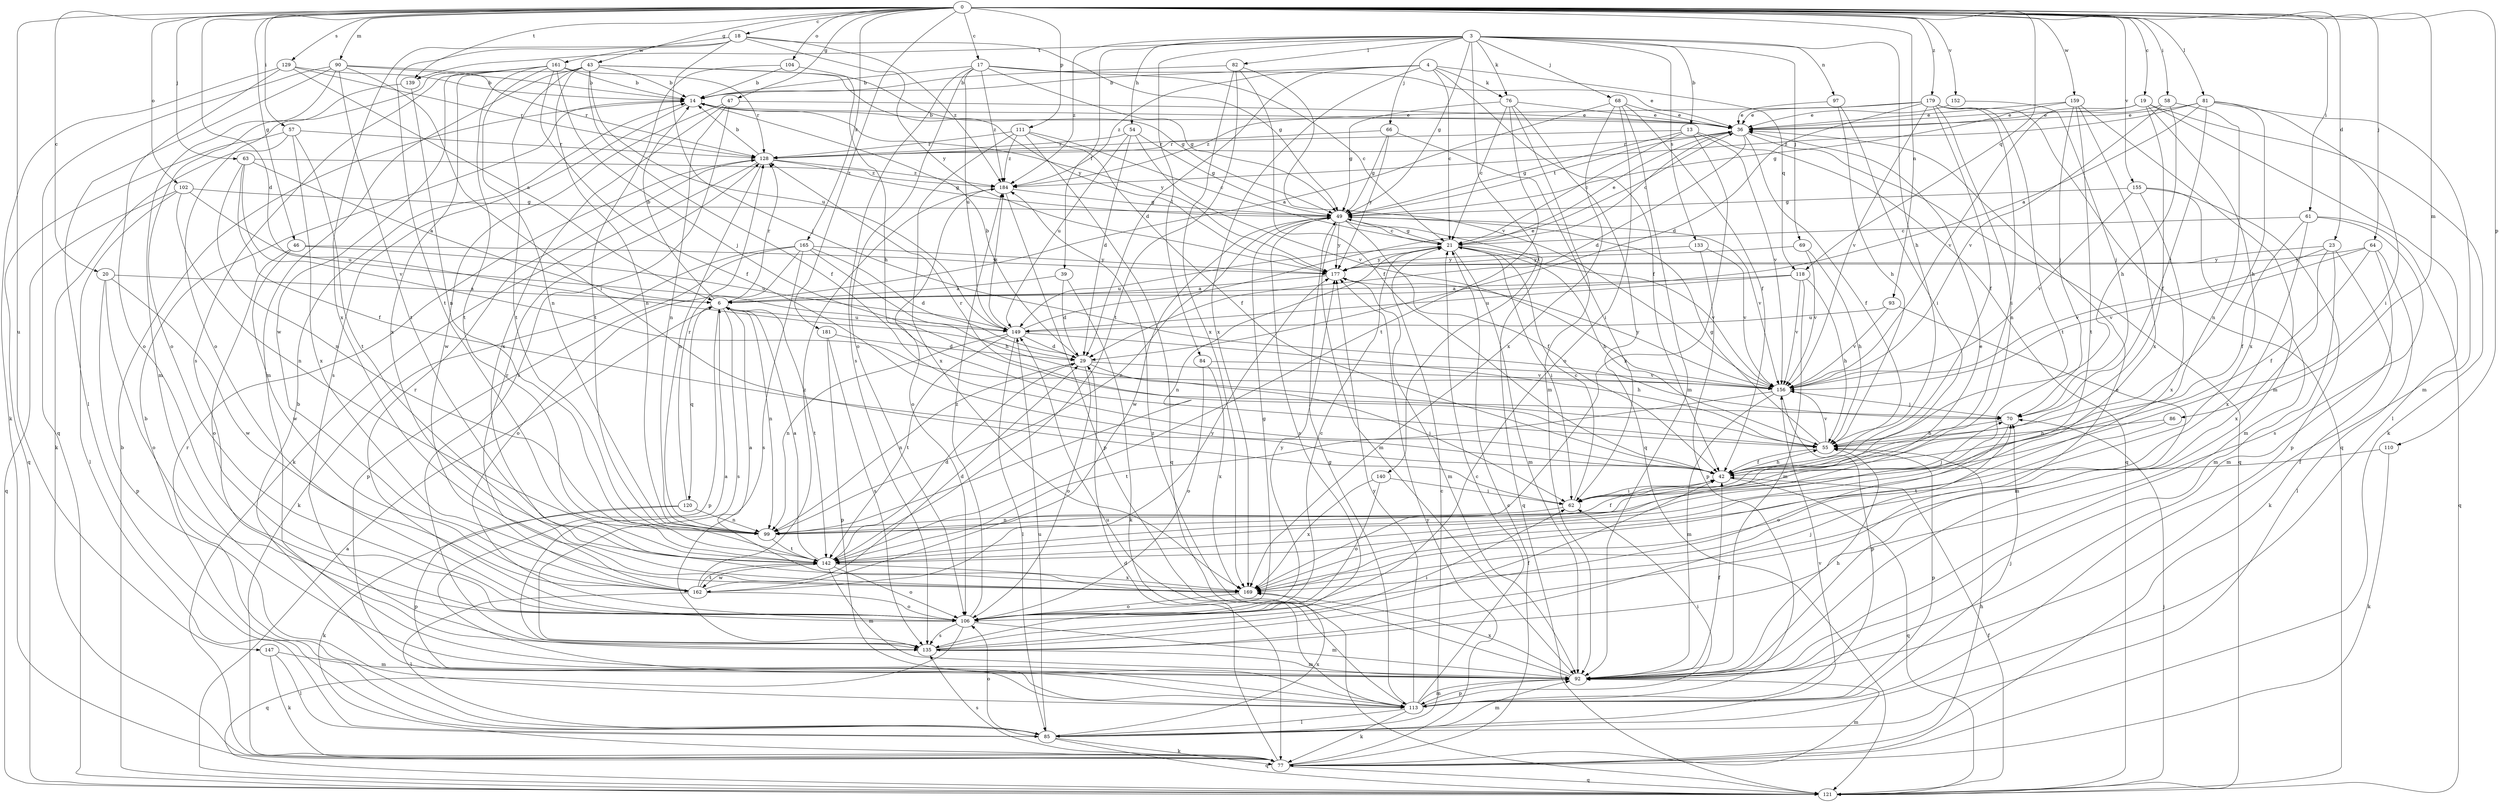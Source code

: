 strict digraph  {
0;
3;
4;
6;
13;
14;
17;
18;
19;
20;
21;
23;
29;
36;
39;
42;
43;
46;
47;
49;
54;
55;
57;
58;
61;
62;
63;
64;
66;
68;
69;
70;
76;
77;
81;
82;
84;
85;
86;
90;
92;
93;
97;
99;
102;
104;
106;
110;
111;
113;
118;
120;
121;
128;
129;
133;
135;
139;
140;
142;
147;
149;
152;
155;
156;
159;
161;
162;
165;
169;
177;
179;
181;
184;
0 -> 17  [label=c];
0 -> 18  [label=c];
0 -> 19  [label=c];
0 -> 20  [label=c];
0 -> 23  [label=d];
0 -> 29  [label=d];
0 -> 43  [label=g];
0 -> 46  [label=g];
0 -> 47  [label=g];
0 -> 57  [label=i];
0 -> 58  [label=i];
0 -> 61  [label=i];
0 -> 63  [label=j];
0 -> 64  [label=j];
0 -> 81  [label=l];
0 -> 86  [label=m];
0 -> 90  [label=m];
0 -> 93  [label=n];
0 -> 102  [label=o];
0 -> 104  [label=o];
0 -> 110  [label=p];
0 -> 111  [label=p];
0 -> 118  [label=q];
0 -> 129  [label=s];
0 -> 139  [label=t];
0 -> 147  [label=u];
0 -> 152  [label=v];
0 -> 155  [label=v];
0 -> 159  [label=w];
0 -> 165  [label=x];
0 -> 179  [label=z];
0 -> 181  [label=z];
3 -> 13  [label=b];
3 -> 39  [label=f];
3 -> 49  [label=g];
3 -> 54  [label=h];
3 -> 55  [label=h];
3 -> 66  [label=j];
3 -> 68  [label=j];
3 -> 69  [label=j];
3 -> 76  [label=k];
3 -> 82  [label=l];
3 -> 84  [label=l];
3 -> 97  [label=n];
3 -> 133  [label=s];
3 -> 139  [label=t];
3 -> 140  [label=t];
3 -> 184  [label=z];
4 -> 14  [label=b];
4 -> 21  [label=c];
4 -> 29  [label=d];
4 -> 42  [label=f];
4 -> 76  [label=k];
4 -> 118  [label=q];
4 -> 169  [label=x];
4 -> 184  [label=z];
6 -> 14  [label=b];
6 -> 99  [label=n];
6 -> 113  [label=p];
6 -> 120  [label=q];
6 -> 128  [label=r];
6 -> 135  [label=s];
6 -> 142  [label=t];
6 -> 149  [label=u];
13 -> 21  [label=c];
13 -> 49  [label=g];
13 -> 121  [label=q];
13 -> 128  [label=r];
13 -> 156  [label=v];
13 -> 169  [label=x];
14 -> 36  [label=e];
14 -> 135  [label=s];
14 -> 177  [label=y];
17 -> 14  [label=b];
17 -> 21  [label=c];
17 -> 36  [label=e];
17 -> 49  [label=g];
17 -> 106  [label=o];
17 -> 135  [label=s];
17 -> 149  [label=u];
17 -> 184  [label=z];
18 -> 49  [label=g];
18 -> 70  [label=j];
18 -> 142  [label=t];
18 -> 161  [label=w];
18 -> 169  [label=x];
18 -> 177  [label=y];
18 -> 184  [label=z];
19 -> 36  [label=e];
19 -> 42  [label=f];
19 -> 77  [label=k];
19 -> 85  [label=l];
19 -> 156  [label=v];
19 -> 169  [label=x];
20 -> 6  [label=a];
20 -> 106  [label=o];
20 -> 113  [label=p];
20 -> 162  [label=w];
21 -> 36  [label=e];
21 -> 49  [label=g];
21 -> 55  [label=h];
21 -> 62  [label=i];
21 -> 92  [label=m];
21 -> 99  [label=n];
21 -> 149  [label=u];
21 -> 156  [label=v];
21 -> 177  [label=y];
23 -> 77  [label=k];
23 -> 92  [label=m];
23 -> 156  [label=v];
23 -> 169  [label=x];
23 -> 177  [label=y];
29 -> 14  [label=b];
29 -> 62  [label=i];
29 -> 99  [label=n];
29 -> 106  [label=o];
29 -> 156  [label=v];
36 -> 14  [label=b];
36 -> 21  [label=c];
36 -> 29  [label=d];
36 -> 42  [label=f];
36 -> 121  [label=q];
36 -> 128  [label=r];
36 -> 49  [label=t];
39 -> 6  [label=a];
39 -> 29  [label=d];
39 -> 77  [label=k];
42 -> 55  [label=h];
42 -> 62  [label=i];
42 -> 121  [label=q];
43 -> 14  [label=b];
43 -> 42  [label=f];
43 -> 49  [label=g];
43 -> 92  [label=m];
43 -> 99  [label=n];
43 -> 142  [label=t];
43 -> 149  [label=u];
43 -> 162  [label=w];
43 -> 177  [label=y];
46 -> 106  [label=o];
46 -> 149  [label=u];
46 -> 162  [label=w];
46 -> 177  [label=y];
47 -> 36  [label=e];
47 -> 99  [label=n];
47 -> 135  [label=s];
47 -> 162  [label=w];
47 -> 169  [label=x];
49 -> 21  [label=c];
49 -> 42  [label=f];
49 -> 92  [label=m];
49 -> 99  [label=n];
49 -> 121  [label=q];
49 -> 135  [label=s];
49 -> 156  [label=v];
49 -> 162  [label=w];
49 -> 177  [label=y];
54 -> 29  [label=d];
54 -> 49  [label=g];
54 -> 128  [label=r];
54 -> 149  [label=u];
54 -> 156  [label=v];
55 -> 42  [label=f];
55 -> 49  [label=g];
55 -> 113  [label=p];
55 -> 128  [label=r];
55 -> 156  [label=v];
57 -> 77  [label=k];
57 -> 121  [label=q];
57 -> 128  [label=r];
57 -> 142  [label=t];
57 -> 169  [label=x];
58 -> 36  [label=e];
58 -> 55  [label=h];
58 -> 99  [label=n];
58 -> 156  [label=v];
61 -> 21  [label=c];
61 -> 42  [label=f];
61 -> 121  [label=q];
61 -> 135  [label=s];
61 -> 169  [label=x];
62 -> 21  [label=c];
62 -> 70  [label=j];
62 -> 99  [label=n];
63 -> 6  [label=a];
63 -> 42  [label=f];
63 -> 99  [label=n];
63 -> 156  [label=v];
63 -> 184  [label=z];
64 -> 42  [label=f];
64 -> 85  [label=l];
64 -> 92  [label=m];
64 -> 156  [label=v];
64 -> 177  [label=y];
66 -> 49  [label=g];
66 -> 62  [label=i];
66 -> 128  [label=r];
66 -> 177  [label=y];
68 -> 6  [label=a];
68 -> 36  [label=e];
68 -> 42  [label=f];
68 -> 92  [label=m];
68 -> 106  [label=o];
68 -> 169  [label=x];
69 -> 55  [label=h];
69 -> 156  [label=v];
69 -> 177  [label=y];
70 -> 55  [label=h];
70 -> 106  [label=o];
76 -> 21  [label=c];
76 -> 36  [label=e];
76 -> 49  [label=g];
76 -> 92  [label=m];
76 -> 121  [label=q];
76 -> 142  [label=t];
77 -> 21  [label=c];
77 -> 29  [label=d];
77 -> 55  [label=h];
77 -> 92  [label=m];
77 -> 121  [label=q];
77 -> 135  [label=s];
77 -> 177  [label=y];
81 -> 6  [label=a];
81 -> 36  [label=e];
81 -> 55  [label=h];
81 -> 62  [label=i];
81 -> 70  [label=j];
81 -> 92  [label=m];
81 -> 184  [label=z];
82 -> 14  [label=b];
82 -> 42  [label=f];
82 -> 142  [label=t];
82 -> 156  [label=v];
82 -> 169  [label=x];
84 -> 106  [label=o];
84 -> 156  [label=v];
84 -> 169  [label=x];
85 -> 14  [label=b];
85 -> 21  [label=c];
85 -> 77  [label=k];
85 -> 92  [label=m];
85 -> 106  [label=o];
85 -> 121  [label=q];
85 -> 128  [label=r];
85 -> 149  [label=u];
85 -> 156  [label=v];
85 -> 169  [label=x];
86 -> 55  [label=h];
86 -> 142  [label=t];
90 -> 14  [label=b];
90 -> 62  [label=i];
90 -> 85  [label=l];
90 -> 92  [label=m];
90 -> 121  [label=q];
90 -> 128  [label=r];
90 -> 142  [label=t];
92 -> 42  [label=f];
92 -> 55  [label=h];
92 -> 113  [label=p];
92 -> 169  [label=x];
92 -> 184  [label=z];
93 -> 92  [label=m];
93 -> 149  [label=u];
93 -> 156  [label=v];
97 -> 36  [label=e];
97 -> 55  [label=h];
97 -> 62  [label=i];
99 -> 42  [label=f];
99 -> 142  [label=t];
102 -> 49  [label=g];
102 -> 85  [label=l];
102 -> 99  [label=n];
102 -> 121  [label=q];
102 -> 149  [label=u];
104 -> 14  [label=b];
104 -> 55  [label=h];
104 -> 142  [label=t];
106 -> 21  [label=c];
106 -> 49  [label=g];
106 -> 92  [label=m];
106 -> 121  [label=q];
106 -> 128  [label=r];
106 -> 135  [label=s];
106 -> 177  [label=y];
106 -> 184  [label=z];
110 -> 42  [label=f];
110 -> 77  [label=k];
111 -> 21  [label=c];
111 -> 42  [label=f];
111 -> 121  [label=q];
111 -> 128  [label=r];
111 -> 169  [label=x];
111 -> 184  [label=z];
113 -> 14  [label=b];
113 -> 21  [label=c];
113 -> 49  [label=g];
113 -> 62  [label=i];
113 -> 70  [label=j];
113 -> 77  [label=k];
113 -> 85  [label=l];
113 -> 92  [label=m];
113 -> 149  [label=u];
113 -> 177  [label=y];
118 -> 6  [label=a];
118 -> 55  [label=h];
118 -> 92  [label=m];
118 -> 149  [label=u];
118 -> 156  [label=v];
120 -> 77  [label=k];
120 -> 99  [label=n];
120 -> 113  [label=p];
120 -> 128  [label=r];
121 -> 6  [label=a];
121 -> 14  [label=b];
121 -> 42  [label=f];
121 -> 70  [label=j];
128 -> 14  [label=b];
128 -> 49  [label=g];
128 -> 77  [label=k];
128 -> 99  [label=n];
128 -> 184  [label=z];
129 -> 6  [label=a];
129 -> 14  [label=b];
129 -> 77  [label=k];
129 -> 106  [label=o];
129 -> 128  [label=r];
133 -> 113  [label=p];
133 -> 156  [label=v];
133 -> 177  [label=y];
135 -> 6  [label=a];
135 -> 36  [label=e];
135 -> 42  [label=f];
135 -> 62  [label=i];
135 -> 70  [label=j];
135 -> 92  [label=m];
139 -> 99  [label=n];
139 -> 106  [label=o];
140 -> 62  [label=i];
140 -> 106  [label=o];
140 -> 169  [label=x];
142 -> 6  [label=a];
142 -> 29  [label=d];
142 -> 36  [label=e];
142 -> 92  [label=m];
142 -> 106  [label=o];
142 -> 162  [label=w];
142 -> 169  [label=x];
147 -> 77  [label=k];
147 -> 85  [label=l];
147 -> 92  [label=m];
149 -> 29  [label=d];
149 -> 36  [label=e];
149 -> 55  [label=h];
149 -> 85  [label=l];
149 -> 99  [label=n];
149 -> 142  [label=t];
149 -> 184  [label=z];
152 -> 36  [label=e];
152 -> 70  [label=j];
155 -> 49  [label=g];
155 -> 92  [label=m];
155 -> 113  [label=p];
155 -> 156  [label=v];
155 -> 169  [label=x];
156 -> 70  [label=j];
156 -> 92  [label=m];
156 -> 113  [label=p];
156 -> 142  [label=t];
156 -> 177  [label=y];
159 -> 36  [label=e];
159 -> 49  [label=g];
159 -> 70  [label=j];
159 -> 92  [label=m];
159 -> 142  [label=t];
159 -> 169  [label=x];
161 -> 14  [label=b];
161 -> 42  [label=f];
161 -> 70  [label=j];
161 -> 99  [label=n];
161 -> 106  [label=o];
161 -> 128  [label=r];
161 -> 135  [label=s];
161 -> 142  [label=t];
161 -> 169  [label=x];
162 -> 29  [label=d];
162 -> 85  [label=l];
162 -> 106  [label=o];
162 -> 128  [label=r];
162 -> 142  [label=t];
162 -> 177  [label=y];
162 -> 184  [label=z];
165 -> 29  [label=d];
165 -> 55  [label=h];
165 -> 77  [label=k];
165 -> 106  [label=o];
165 -> 113  [label=p];
165 -> 135  [label=s];
165 -> 177  [label=y];
169 -> 6  [label=a];
169 -> 106  [label=o];
177 -> 6  [label=a];
177 -> 92  [label=m];
179 -> 29  [label=d];
179 -> 36  [label=e];
179 -> 42  [label=f];
179 -> 62  [label=i];
179 -> 99  [label=n];
179 -> 121  [label=q];
179 -> 142  [label=t];
179 -> 156  [label=v];
179 -> 184  [label=z];
181 -> 29  [label=d];
181 -> 113  [label=p];
181 -> 135  [label=s];
184 -> 49  [label=g];
184 -> 106  [label=o];
184 -> 113  [label=p];
}
